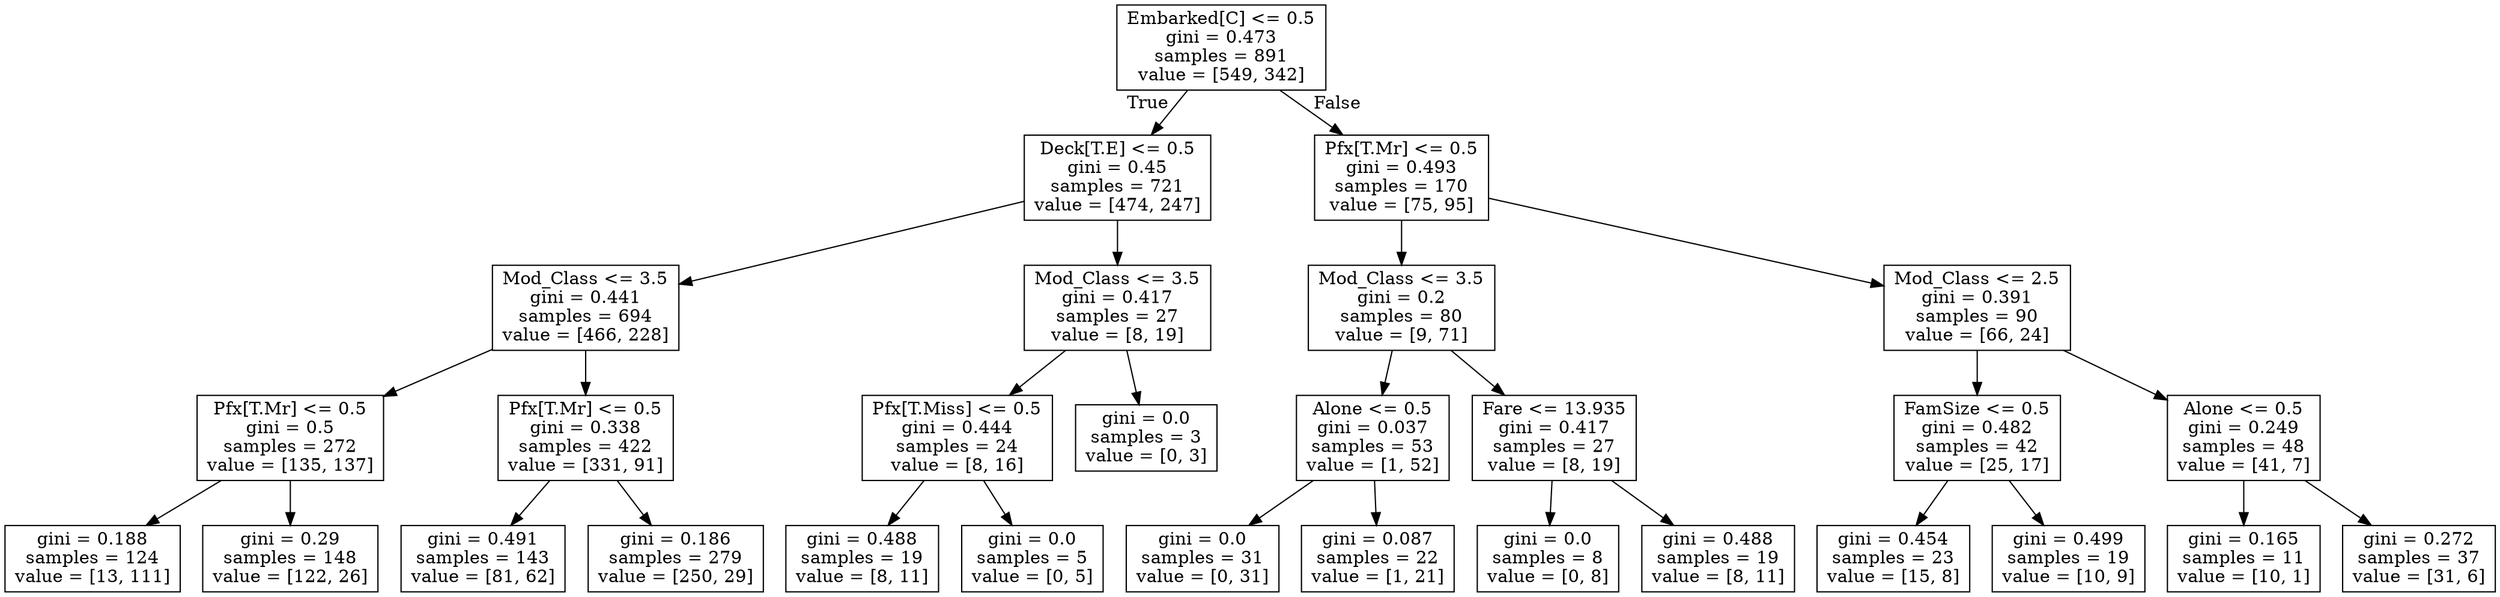 digraph Tree {
node [shape=box] ;
0 [label="Embarked[C] <= 0.5\ngini = 0.473\nsamples = 891\nvalue = [549, 342]"] ;
1 [label="Deck[T.E] <= 0.5\ngini = 0.45\nsamples = 721\nvalue = [474, 247]"] ;
0 -> 1 [labeldistance=2.5, labelangle=45, headlabel="True"] ;
2 [label="Mod_Class <= 3.5\ngini = 0.441\nsamples = 694\nvalue = [466, 228]"] ;
1 -> 2 ;
3 [label="Pfx[T.Mr] <= 0.5\ngini = 0.5\nsamples = 272\nvalue = [135, 137]"] ;
2 -> 3 ;
4 [label="gini = 0.188\nsamples = 124\nvalue = [13, 111]"] ;
3 -> 4 ;
5 [label="gini = 0.29\nsamples = 148\nvalue = [122, 26]"] ;
3 -> 5 ;
6 [label="Pfx[T.Mr] <= 0.5\ngini = 0.338\nsamples = 422\nvalue = [331, 91]"] ;
2 -> 6 ;
7 [label="gini = 0.491\nsamples = 143\nvalue = [81, 62]"] ;
6 -> 7 ;
8 [label="gini = 0.186\nsamples = 279\nvalue = [250, 29]"] ;
6 -> 8 ;
9 [label="Mod_Class <= 3.5\ngini = 0.417\nsamples = 27\nvalue = [8, 19]"] ;
1 -> 9 ;
10 [label="Pfx[T.Miss] <= 0.5\ngini = 0.444\nsamples = 24\nvalue = [8, 16]"] ;
9 -> 10 ;
11 [label="gini = 0.488\nsamples = 19\nvalue = [8, 11]"] ;
10 -> 11 ;
12 [label="gini = 0.0\nsamples = 5\nvalue = [0, 5]"] ;
10 -> 12 ;
13 [label="gini = 0.0\nsamples = 3\nvalue = [0, 3]"] ;
9 -> 13 ;
14 [label="Pfx[T.Mr] <= 0.5\ngini = 0.493\nsamples = 170\nvalue = [75, 95]"] ;
0 -> 14 [labeldistance=2.5, labelangle=-45, headlabel="False"] ;
15 [label="Mod_Class <= 3.5\ngini = 0.2\nsamples = 80\nvalue = [9, 71]"] ;
14 -> 15 ;
16 [label="Alone <= 0.5\ngini = 0.037\nsamples = 53\nvalue = [1, 52]"] ;
15 -> 16 ;
17 [label="gini = 0.0\nsamples = 31\nvalue = [0, 31]"] ;
16 -> 17 ;
18 [label="gini = 0.087\nsamples = 22\nvalue = [1, 21]"] ;
16 -> 18 ;
19 [label="Fare <= 13.935\ngini = 0.417\nsamples = 27\nvalue = [8, 19]"] ;
15 -> 19 ;
20 [label="gini = 0.0\nsamples = 8\nvalue = [0, 8]"] ;
19 -> 20 ;
21 [label="gini = 0.488\nsamples = 19\nvalue = [8, 11]"] ;
19 -> 21 ;
22 [label="Mod_Class <= 2.5\ngini = 0.391\nsamples = 90\nvalue = [66, 24]"] ;
14 -> 22 ;
23 [label="FamSize <= 0.5\ngini = 0.482\nsamples = 42\nvalue = [25, 17]"] ;
22 -> 23 ;
24 [label="gini = 0.454\nsamples = 23\nvalue = [15, 8]"] ;
23 -> 24 ;
25 [label="gini = 0.499\nsamples = 19\nvalue = [10, 9]"] ;
23 -> 25 ;
26 [label="Alone <= 0.5\ngini = 0.249\nsamples = 48\nvalue = [41, 7]"] ;
22 -> 26 ;
27 [label="gini = 0.165\nsamples = 11\nvalue = [10, 1]"] ;
26 -> 27 ;
28 [label="gini = 0.272\nsamples = 37\nvalue = [31, 6]"] ;
26 -> 28 ;
}